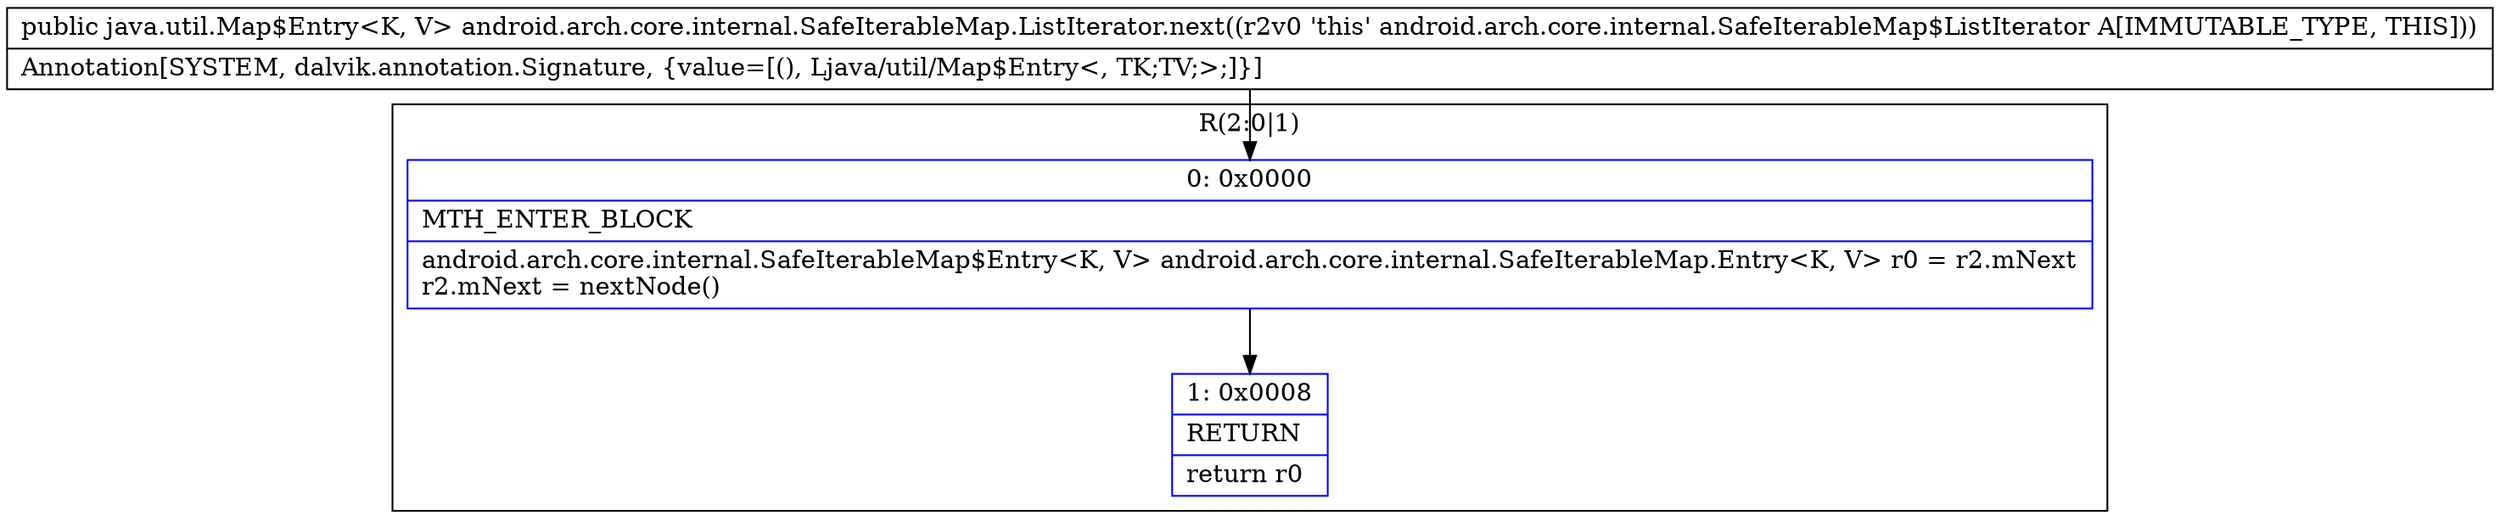 digraph "CFG forandroid.arch.core.internal.SafeIterableMap.ListIterator.next()Ljava\/util\/Map$Entry;" {
subgraph cluster_Region_1166970082 {
label = "R(2:0|1)";
node [shape=record,color=blue];
Node_0 [shape=record,label="{0\:\ 0x0000|MTH_ENTER_BLOCK\l|android.arch.core.internal.SafeIterableMap$Entry\<K, V\> android.arch.core.internal.SafeIterableMap.Entry\<K, V\> r0 = r2.mNext\lr2.mNext = nextNode()\l}"];
Node_1 [shape=record,label="{1\:\ 0x0008|RETURN\l|return r0\l}"];
}
MethodNode[shape=record,label="{public java.util.Map$Entry\<K, V\> android.arch.core.internal.SafeIterableMap.ListIterator.next((r2v0 'this' android.arch.core.internal.SafeIterableMap$ListIterator A[IMMUTABLE_TYPE, THIS]))  | Annotation[SYSTEM, dalvik.annotation.Signature, \{value=[(), Ljava\/util\/Map$Entry\<, TK;TV;\>;]\}]\l}"];
MethodNode -> Node_0;
Node_0 -> Node_1;
}

